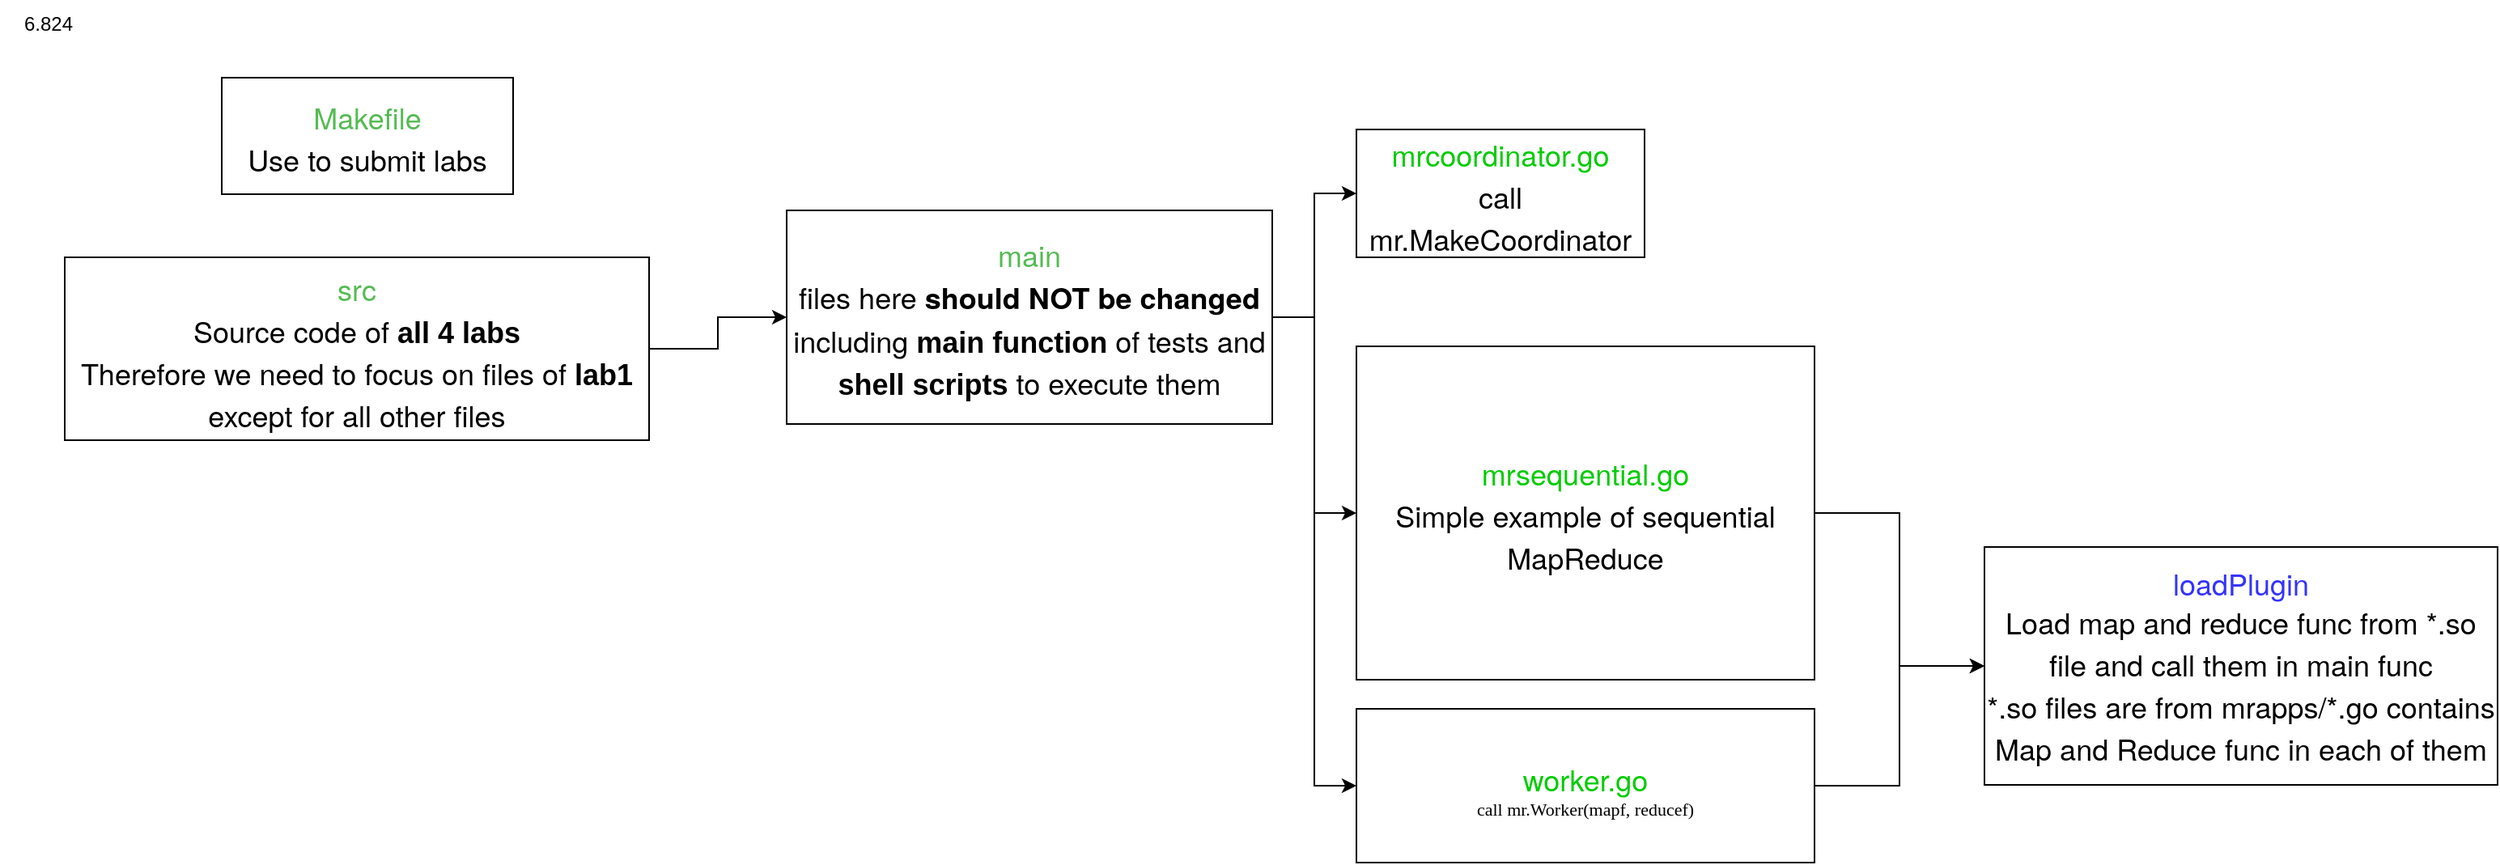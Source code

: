 <mxfile border="50" scale="3" compressed="false" locked="false" version="24.7.13">
  <diagram name="Blank" id="YmL12bMKpDGza6XwsDPr">
    <mxGraphModel dx="954" dy="647" grid="0" gridSize="10" guides="1" tooltips="1" connect="1" arrows="1" fold="1" page="0" pageScale="1" pageWidth="827" pageHeight="1169" background="none" math="1" shadow="0">
      <root>
        <mxCell id="X5NqExCQtvZxIxQ7pmgY-0" />
        <mxCell id="1" parent="X5NqExCQtvZxIxQ7pmgY-0" />
        <mxCell id="5Ag0eonphYoylYQVg6lO-1" value="&lt;p style=&quot;margin: 0.0px 0.0px 0.0px 0.0px; font: 18.0px &#39;Helvetica Neue&#39;; color: #55bb53&quot;&gt;Makefile&lt;/p&gt;&lt;p style=&quot;margin: 0.0px 0.0px 0.0px 0.0px; font: 18.0px &#39;Helvetica Neue&#39;; color: #000000&quot;&gt;Use to submit labs&lt;/p&gt;" style="rounded=0;whiteSpace=wrap;html=1;" parent="1" vertex="1">
          <mxGeometry x="196" y="178" width="180" height="72" as="geometry" />
        </mxCell>
        <mxCell id="5Ag0eonphYoylYQVg6lO-9" style="edgeStyle=orthogonalEdgeStyle;rounded=0;orthogonalLoop=1;jettySize=auto;html=1;entryX=0;entryY=0.5;entryDx=0;entryDy=0;" parent="1" source="5Ag0eonphYoylYQVg6lO-4" target="5Ag0eonphYoylYQVg6lO-8" edge="1">
          <mxGeometry relative="1" as="geometry" />
        </mxCell>
        <mxCell id="5Ag0eonphYoylYQVg6lO-4" value="&lt;p style=&quot;margin: 0px; font-style: normal; font-variant-caps: normal; font-stretch: normal; font-size: 18px; line-height: normal; font-family: &amp;quot;Helvetica Neue&amp;quot;; font-size-adjust: none; font-kerning: auto; font-variant-alternates: normal; font-variant-ligatures: normal; font-variant-numeric: normal; font-variant-east-asian: normal; font-variant-position: normal; font-variant-emoji: normal; font-feature-settings: normal; font-optical-sizing: auto; font-variation-settings: normal; color: rgb(85, 187, 83);&quot;&gt;src&lt;/p&gt;&lt;p style=&quot;margin: 0px; font-style: normal; font-variant-caps: normal; font-stretch: normal; font-size: 18px; line-height: normal; font-family: &amp;quot;Helvetica Neue&amp;quot;; font-size-adjust: none; font-kerning: auto; font-variant-alternates: normal; font-variant-ligatures: normal; font-variant-numeric: normal; font-variant-east-asian: normal; font-variant-position: normal; font-variant-emoji: normal; font-feature-settings: normal; font-optical-sizing: auto; font-variation-settings: normal;&quot;&gt;Source code of &lt;span style=&quot;font-style: normal; font-variant-caps: normal; font-stretch: normal; line-height: normal; font-family: Helvetica; font-size-adjust: none; font-kerning: auto; font-variant-alternates: normal; font-variant-ligatures: normal; font-variant-numeric: normal; font-variant-east-asian: normal; font-variant-position: normal; font-variant-emoji: normal; font-feature-settings: normal; font-optical-sizing: auto; font-variation-settings: normal;&quot;&gt;&lt;b&gt;all 4 labs&lt;/b&gt;&lt;/span&gt;&lt;/p&gt;&lt;p style=&quot;margin: 0px; font-style: normal; font-variant-caps: normal; font-stretch: normal; font-size: 18px; line-height: normal; font-family: &amp;quot;Helvetica Neue&amp;quot;; font-size-adjust: none; font-kerning: auto; font-variant-alternates: normal; font-variant-ligatures: normal; font-variant-numeric: normal; font-variant-east-asian: normal; font-variant-position: normal; font-variant-emoji: normal; font-feature-settings: normal; font-optical-sizing: auto; font-variation-settings: normal;&quot;&gt;Therefore we need to focus on files of &lt;span style=&quot;font-style: normal; font-variant-caps: normal; font-stretch: normal; line-height: normal; font-family: Helvetica; font-size-adjust: none; font-kerning: auto; font-variant-alternates: normal; font-variant-ligatures: normal; font-variant-numeric: normal; font-variant-east-asian: normal; font-variant-position: normal; font-variant-emoji: normal; font-feature-settings: normal; font-optical-sizing: auto; font-variation-settings: normal;&quot;&gt;&lt;b&gt;lab1&lt;/b&gt;&lt;/span&gt; except for all other files&lt;/p&gt;" style="rounded=0;whiteSpace=wrap;html=1;" parent="1" vertex="1">
          <mxGeometry x="99" y="289" width="361" height="113" as="geometry" />
        </mxCell>
        <mxCell id="5Ag0eonphYoylYQVg6lO-7" value="6.824" style="text;html=1;align=center;verticalAlign=middle;whiteSpace=wrap;rounded=0;" parent="1" vertex="1">
          <mxGeometry x="59" y="130" width="60" height="30" as="geometry" />
        </mxCell>
        <mxCell id="5Ag0eonphYoylYQVg6lO-13" style="edgeStyle=orthogonalEdgeStyle;rounded=0;orthogonalLoop=1;jettySize=auto;html=1;entryX=0;entryY=0.5;entryDx=0;entryDy=0;" parent="1" source="5Ag0eonphYoylYQVg6lO-8" target="5Ag0eonphYoylYQVg6lO-10" edge="1">
          <mxGeometry relative="1" as="geometry" />
        </mxCell>
        <mxCell id="5Ag0eonphYoylYQVg6lO-14" style="edgeStyle=orthogonalEdgeStyle;rounded=0;orthogonalLoop=1;jettySize=auto;html=1;entryX=0;entryY=0.5;entryDx=0;entryDy=0;" parent="1" source="5Ag0eonphYoylYQVg6lO-8" target="5Ag0eonphYoylYQVg6lO-12" edge="1">
          <mxGeometry relative="1" as="geometry" />
        </mxCell>
        <mxCell id="5Ag0eonphYoylYQVg6lO-20" style="edgeStyle=orthogonalEdgeStyle;rounded=0;orthogonalLoop=1;jettySize=auto;html=1;entryX=0;entryY=0.5;entryDx=0;entryDy=0;" parent="1" source="5Ag0eonphYoylYQVg6lO-8" target="5Ag0eonphYoylYQVg6lO-19" edge="1">
          <mxGeometry relative="1" as="geometry" />
        </mxCell>
        <mxCell id="5Ag0eonphYoylYQVg6lO-8" value="&lt;p style=&quot;margin: 0px; font-style: normal; font-variant-caps: normal; font-stretch: normal; font-size: 18px; line-height: normal; font-family: &amp;quot;Helvetica Neue&amp;quot;; font-size-adjust: none; font-kerning: auto; font-variant-alternates: normal; font-variant-ligatures: normal; font-variant-numeric: normal; font-variant-east-asian: normal; font-variant-position: normal; font-variant-emoji: normal; font-feature-settings: normal; font-optical-sizing: auto; font-variation-settings: normal; color: rgb(85, 187, 83);&quot;&gt;main&lt;/p&gt;&lt;p style=&quot;margin: 0px; font-style: normal; font-variant-caps: normal; font-stretch: normal; font-size: 18px; line-height: normal; font-family: &amp;quot;Helvetica Neue&amp;quot;; font-size-adjust: none; font-kerning: auto; font-variant-alternates: normal; font-variant-ligatures: normal; font-variant-numeric: normal; font-variant-east-asian: normal; font-variant-position: normal; font-variant-emoji: normal; font-feature-settings: normal; font-optical-sizing: auto; font-variation-settings: normal;&quot;&gt;files here&amp;nbsp;&lt;b&gt;should NOT be changed&lt;/b&gt;&lt;/p&gt;&lt;p style=&quot;margin: 0px; font-style: normal; font-variant-caps: normal; font-stretch: normal; font-size: 18px; line-height: normal; font-family: &amp;quot;Helvetica Neue&amp;quot;; font-size-adjust: none; font-kerning: auto; font-variant-alternates: normal; font-variant-ligatures: normal; font-variant-numeric: normal; font-variant-east-asian: normal; font-variant-position: normal; font-variant-emoji: normal; font-feature-settings: normal; font-optical-sizing: auto; font-variation-settings: normal;&quot;&gt;including &lt;span style=&quot;font-style: normal; font-variant-caps: normal; font-stretch: normal; line-height: normal; font-family: Helvetica; font-size-adjust: none; font-kerning: auto; font-variant-alternates: normal; font-variant-ligatures: normal; font-variant-numeric: normal; font-variant-east-asian: normal; font-variant-position: normal; font-variant-emoji: normal; font-feature-settings: normal; font-optical-sizing: auto; font-variation-settings: normal;&quot;&gt;&lt;b&gt;main function&lt;/b&gt;&lt;/span&gt; of tests and &lt;span style=&quot;font-style: normal; font-variant-caps: normal; font-stretch: normal; line-height: normal; font-family: Helvetica; font-size-adjust: none; font-kerning: auto; font-variant-alternates: normal; font-variant-ligatures: normal; font-variant-numeric: normal; font-variant-east-asian: normal; font-variant-position: normal; font-variant-emoji: normal; font-feature-settings: normal; font-optical-sizing: auto; font-variation-settings: normal;&quot;&gt;&lt;b&gt;shell scripts &lt;/b&gt;&lt;/span&gt;to execute them&lt;/p&gt;" style="rounded=0;whiteSpace=wrap;html=1;" parent="1" vertex="1">
          <mxGeometry x="545" y="260" width="300" height="132" as="geometry" />
        </mxCell>
        <mxCell id="5Ag0eonphYoylYQVg6lO-10" value="&lt;p style=&quot;margin: 0px; font-style: normal; font-variant-caps: normal; font-stretch: normal; font-size: 18px; line-height: normal; font-family: &amp;quot;Helvetica Neue&amp;quot;; font-size-adjust: none; font-kerning: auto; font-variant-alternates: normal; font-variant-ligatures: normal; font-variant-numeric: normal; font-variant-east-asian: normal; font-variant-position: normal; font-variant-emoji: normal; font-feature-settings: normal; font-optical-sizing: auto; font-variation-settings: normal;&quot;&gt;&lt;font color=&quot;#00cc00&quot;&gt;mrcoordinator.go&lt;/font&gt;&lt;/p&gt;&lt;p style=&quot;margin: 0px; font-style: normal; font-variant-caps: normal; font-stretch: normal; font-size: 18px; line-height: normal; font-family: &amp;quot;Helvetica Neue&amp;quot;; font-size-adjust: none; font-kerning: auto; font-variant-alternates: normal; font-variant-ligatures: normal; font-variant-numeric: normal; font-variant-east-asian: normal; font-variant-position: normal; font-variant-emoji: normal; font-feature-settings: normal; font-optical-sizing: auto; font-variation-settings: normal;&quot;&gt;call mr.MakeCoordinator&lt;/p&gt;" style="rounded=0;whiteSpace=wrap;html=1;" parent="1" vertex="1">
          <mxGeometry x="897" y="210" width="178" height="79" as="geometry" />
        </mxCell>
        <mxCell id="5Ag0eonphYoylYQVg6lO-24" style="edgeStyle=orthogonalEdgeStyle;rounded=0;orthogonalLoop=1;jettySize=auto;html=1;entryX=0;entryY=0.5;entryDx=0;entryDy=0;" parent="1" source="5Ag0eonphYoylYQVg6lO-12" target="5Ag0eonphYoylYQVg6lO-16" edge="1">
          <mxGeometry relative="1" as="geometry" />
        </mxCell>
        <mxCell id="5Ag0eonphYoylYQVg6lO-12" value="&lt;p style=&quot;margin: 0px; font-style: normal; font-variant-caps: normal; font-stretch: normal; font-size: 18px; line-height: normal; font-family: &amp;quot;Helvetica Neue&amp;quot;; font-size-adjust: none; font-kerning: auto; font-variant-alternates: normal; font-variant-ligatures: normal; font-variant-numeric: normal; font-variant-east-asian: normal; font-variant-position: normal; font-variant-emoji: normal; font-feature-settings: normal; font-optical-sizing: auto; font-variation-settings: normal;&quot;&gt;&lt;font color=&quot;#00cc00&quot;&gt;mrsequential.go&lt;/font&gt;&lt;/p&gt;&lt;p style=&quot;margin: 0px; font-style: normal; font-variant-caps: normal; font-stretch: normal; font-size: 18px; line-height: normal; font-family: &amp;quot;Helvetica Neue&amp;quot;; font-size-adjust: none; font-kerning: auto; font-variant-alternates: normal; font-variant-ligatures: normal; font-variant-numeric: normal; font-variant-east-asian: normal; font-variant-position: normal; font-variant-emoji: normal; font-feature-settings: normal; font-optical-sizing: auto; font-variation-settings: normal;&quot;&gt;Simple example of sequential MapReduce&lt;/p&gt;" style="rounded=0;whiteSpace=wrap;html=1;" parent="1" vertex="1">
          <mxGeometry x="897" y="344" width="283" height="206" as="geometry" />
        </mxCell>
        <mxCell id="5Ag0eonphYoylYQVg6lO-16" value="&lt;span style=&quot;caret-color: rgb(0, 204, 0); font-family: &amp;quot;Helvetica Neue&amp;quot;; font-size: 18px;&quot;&gt;&lt;font color=&quot;#3333ff&quot;&gt;loadPlugin&lt;/font&gt;&lt;/span&gt;&lt;br&gt;&lt;div&gt;&lt;p style=&quot;margin: 0px; font-stretch: normal; font-size: 18px; line-height: normal; font-family: &amp;quot;Helvetica Neue&amp;quot;; font-size-adjust: none; font-kerning: auto; font-variant-alternates: normal; font-variant-ligatures: normal; font-variant-numeric: normal; font-variant-east-asian: normal; font-variant-position: normal; font-feature-settings: normal; font-optical-sizing: auto; font-variation-settings: normal;&quot;&gt;Load map and reduce func from *.so file and call them in main func&lt;/p&gt;&lt;p style=&quot;margin: 0px; font-stretch: normal; font-size: 18px; line-height: normal; font-family: &amp;quot;Helvetica Neue&amp;quot;; font-size-adjust: none; font-kerning: auto; font-variant-alternates: normal; font-variant-ligatures: normal; font-variant-numeric: normal; font-variant-east-asian: normal; font-variant-position: normal; font-feature-settings: normal; font-optical-sizing: auto; font-variation-settings: normal;&quot;&gt;*.so files are from mrapps/*.go contains Map and Reduce func in each of them&lt;/p&gt;&lt;/div&gt;" style="rounded=0;whiteSpace=wrap;html=1;" parent="1" vertex="1">
          <mxGeometry x="1285" y="468" width="317" height="147" as="geometry" />
        </mxCell>
        <mxCell id="5Ag0eonphYoylYQVg6lO-25" style="edgeStyle=orthogonalEdgeStyle;rounded=0;orthogonalLoop=1;jettySize=auto;html=1;entryX=0;entryY=0.5;entryDx=0;entryDy=0;" parent="1" source="5Ag0eonphYoylYQVg6lO-19" target="5Ag0eonphYoylYQVg6lO-16" edge="1">
          <mxGeometry relative="1" as="geometry" />
        </mxCell>
        <mxCell id="5Ag0eonphYoylYQVg6lO-19" value="&lt;p style=&quot;margin: 0px; font-style: normal; font-variant-caps: normal; font-stretch: normal; font-size: 18px; line-height: normal; font-family: &amp;quot;Helvetica Neue&amp;quot;; font-size-adjust: none; font-kerning: auto; font-variant-alternates: normal; font-variant-ligatures: normal; font-variant-numeric: normal; font-variant-east-asian: normal; font-variant-position: normal; font-variant-emoji: normal; font-feature-settings: normal; font-optical-sizing: auto; font-variation-settings: normal;&quot;&gt;&lt;font color=&quot;#00cc00&quot;&gt;worker.go&lt;/font&gt;&lt;/p&gt;&lt;p style=&quot;margin: 0px; font-style: normal; font-variant-caps: normal; font-stretch: normal; font-size: 11px; line-height: normal; font-family: Menlo; font-size-adjust: none; font-kerning: auto; font-variant-alternates: normal; font-variant-ligatures: normal; font-variant-numeric: normal; font-variant-east-asian: normal; font-variant-position: normal; font-variant-emoji: normal; font-feature-settings: normal; font-optical-sizing: auto; font-variation-settings: normal;&quot;&gt;&lt;span style=&quot;font-variant-ligatures: no-common-ligatures&quot;&gt;call mr.Worker(mapf, reducef)&lt;/span&gt;&lt;/p&gt;" style="rounded=0;whiteSpace=wrap;html=1;" parent="1" vertex="1">
          <mxGeometry x="897" y="568" width="283" height="95" as="geometry" />
        </mxCell>
      </root>
    </mxGraphModel>
  </diagram>
</mxfile>
